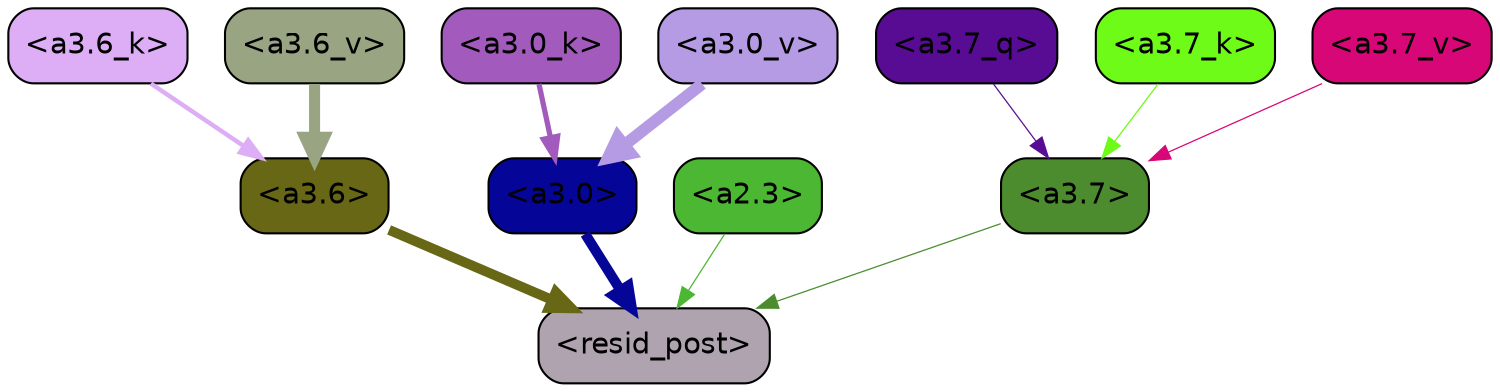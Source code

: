 strict digraph "" {
	graph [bgcolor=transparent,
		layout=dot,
		overlap=false,
		splines=true
	];
	"<a3.7>"	[color=black,
		fillcolor="#4c8c2f",
		fontname=Helvetica,
		shape=box,
		style="filled, rounded"];
	"<resid_post>"	[color=black,
		fillcolor="#aea3af",
		fontname=Helvetica,
		shape=box,
		style="filled, rounded"];
	"<a3.7>" -> "<resid_post>"	[color="#4c8c2f",
		penwidth=0.6];
	"<a3.6>"	[color=black,
		fillcolor="#676716",
		fontname=Helvetica,
		shape=box,
		style="filled, rounded"];
	"<a3.6>" -> "<resid_post>"	[color="#676716",
		penwidth=4.7534414529800415];
	"<a3.0>"	[color=black,
		fillcolor="#050697",
		fontname=Helvetica,
		shape=box,
		style="filled, rounded"];
	"<a3.0>" -> "<resid_post>"	[color="#050697",
		penwidth=4.898576855659485];
	"<a2.3>"	[color=black,
		fillcolor="#4cb732",
		fontname=Helvetica,
		shape=box,
		style="filled, rounded"];
	"<a2.3>" -> "<resid_post>"	[color="#4cb732",
		penwidth=0.6];
	"<a3.7_q>"	[color=black,
		fillcolor="#570c93",
		fontname=Helvetica,
		shape=box,
		style="filled, rounded"];
	"<a3.7_q>" -> "<a3.7>"	[color="#570c93",
		penwidth=0.6];
	"<a3.7_k>"	[color=black,
		fillcolor="#6dfb17",
		fontname=Helvetica,
		shape=box,
		style="filled, rounded"];
	"<a3.7_k>" -> "<a3.7>"	[color="#6dfb17",
		penwidth=0.6];
	"<a3.6_k>"	[color=black,
		fillcolor="#ddaef6",
		fontname=Helvetica,
		shape=box,
		style="filled, rounded"];
	"<a3.6_k>" -> "<a3.6>"	[color="#ddaef6",
		penwidth=2.13908451795578];
	"<a3.0_k>"	[color=black,
		fillcolor="#a25bbd",
		fontname=Helvetica,
		shape=box,
		style="filled, rounded"];
	"<a3.0_k>" -> "<a3.0>"	[color="#a25bbd",
		penwidth=2.520303964614868];
	"<a3.7_v>"	[color=black,
		fillcolor="#d70777",
		fontname=Helvetica,
		shape=box,
		style="filled, rounded"];
	"<a3.7_v>" -> "<a3.7>"	[color="#d70777",
		penwidth=0.6];
	"<a3.6_v>"	[color=black,
		fillcolor="#99a582",
		fontname=Helvetica,
		shape=box,
		style="filled, rounded"];
	"<a3.6_v>" -> "<a3.6>"	[color="#99a582",
		penwidth=5.297133803367615];
	"<a3.0_v>"	[color=black,
		fillcolor="#b59be4",
		fontname=Helvetica,
		shape=box,
		style="filled, rounded"];
	"<a3.0_v>" -> "<a3.0>"	[color="#b59be4",
		penwidth=5.680712580680847];
}
